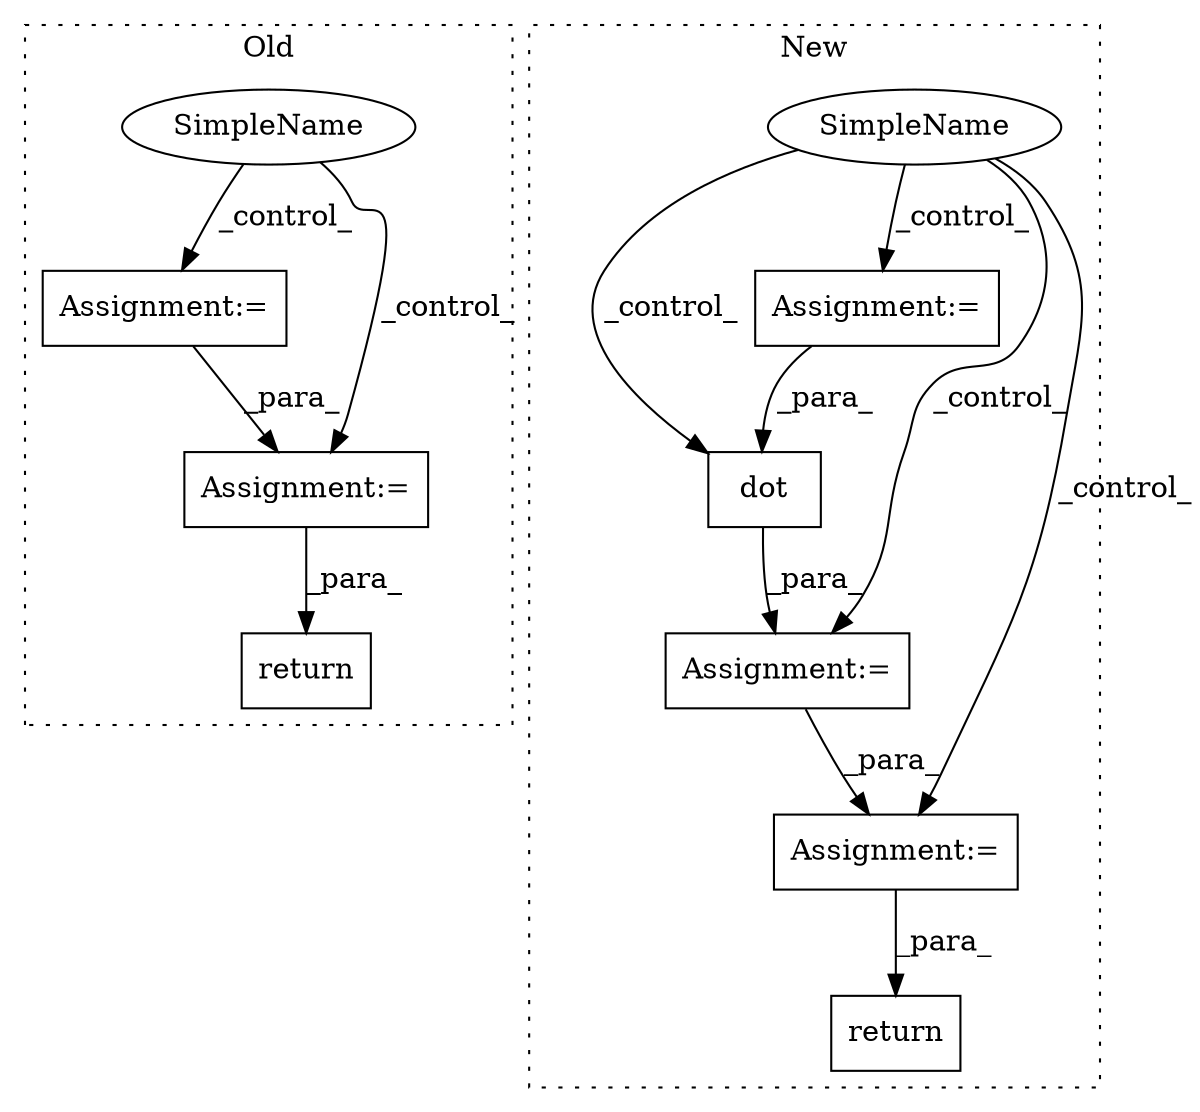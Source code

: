 digraph G {
subgraph cluster0 {
1 [label="return" a="41" s="10030" l="7" shape="box"];
4 [label="Assignment:=" a="7" s="9689" l="2" shape="box"];
9 [label="Assignment:=" a="7" s="9752" l="2" shape="box"];
10 [label="SimpleName" a="42" s="9676" l="2" shape="ellipse"];
label = "Old";
style="dotted";
}
subgraph cluster1 {
2 [label="dot" a="32" s="9808,9822" l="4,1" shape="box"];
3 [label="return" a="41" s="10063" l="7" shape="box"];
5 [label="Assignment:=" a="7" s="9770" l="2" shape="box"];
6 [label="Assignment:=" a="7" s="9832" l="2" shape="box"];
7 [label="Assignment:=" a="7" s="9801" l="1" shape="box"];
8 [label="SimpleName" a="42" s="9730" l="2" shape="ellipse"];
label = "New";
style="dotted";
}
2 -> 7 [label="_para_"];
4 -> 9 [label="_para_"];
5 -> 2 [label="_para_"];
6 -> 3 [label="_para_"];
7 -> 6 [label="_para_"];
8 -> 6 [label="_control_"];
8 -> 2 [label="_control_"];
8 -> 7 [label="_control_"];
8 -> 5 [label="_control_"];
9 -> 1 [label="_para_"];
10 -> 4 [label="_control_"];
10 -> 9 [label="_control_"];
}